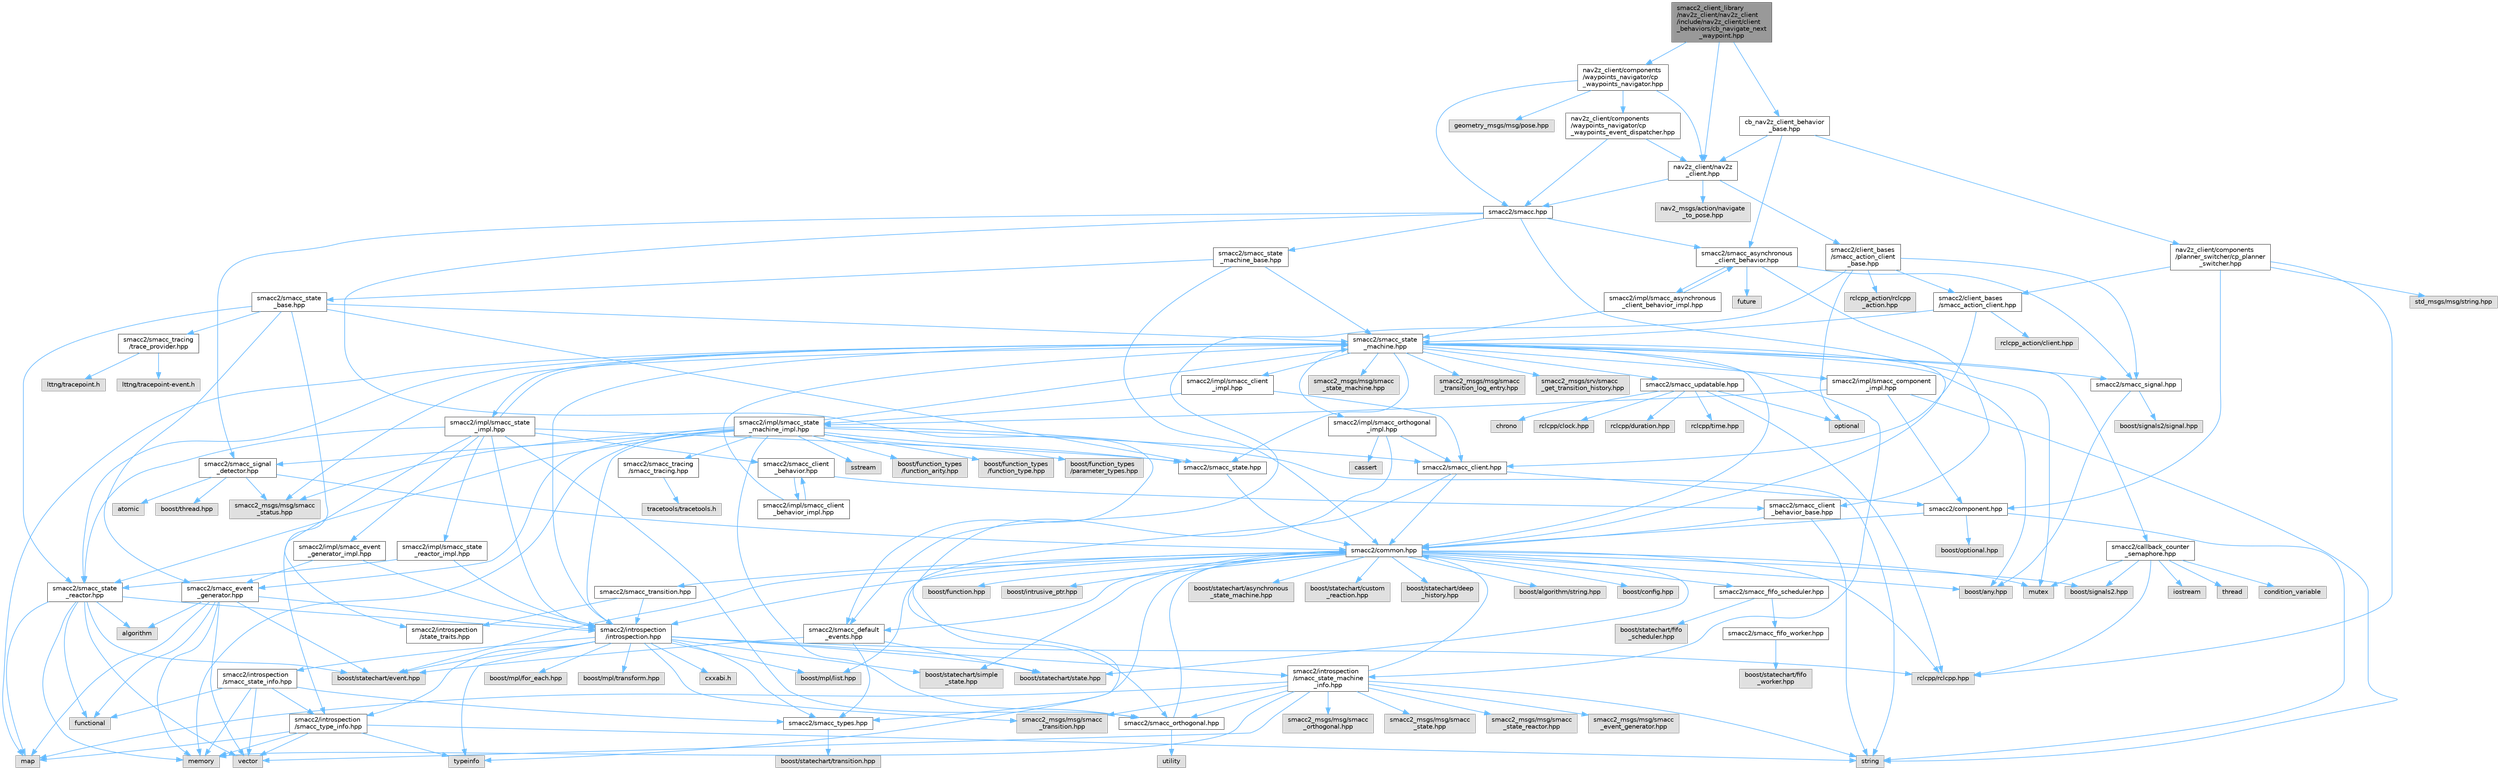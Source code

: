 digraph "smacc2_client_library/nav2z_client/nav2z_client/include/nav2z_client/client_behaviors/cb_navigate_next_waypoint.hpp"
{
 // LATEX_PDF_SIZE
  bgcolor="transparent";
  edge [fontname=Helvetica,fontsize=10,labelfontname=Helvetica,labelfontsize=10];
  node [fontname=Helvetica,fontsize=10,shape=box,height=0.2,width=0.4];
  Node1 [label="smacc2_client_library\l/nav2z_client/nav2z_client\l/include/nav2z_client/client\l_behaviors/cb_navigate_next\l_waypoint.hpp",height=0.2,width=0.4,color="gray40", fillcolor="grey60", style="filled", fontcolor="black",tooltip=" "];
  Node1 -> Node2 [color="steelblue1",style="solid"];
  Node2 [label="nav2z_client/components\l/waypoints_navigator/cp\l_waypoints_navigator.hpp",height=0.2,width=0.4,color="grey40", fillcolor="white", style="filled",URL="$cp__waypoints__navigator_8hpp.html",tooltip=" "];
  Node2 -> Node3 [color="steelblue1",style="solid"];
  Node3 [label="nav2z_client/components\l/waypoints_navigator/cp\l_waypoints_event_dispatcher.hpp",height=0.2,width=0.4,color="grey40", fillcolor="white", style="filled",URL="$cp__waypoints__event__dispatcher_8hpp.html",tooltip=" "];
  Node3 -> Node4 [color="steelblue1",style="solid"];
  Node4 [label="nav2z_client/nav2z\l_client.hpp",height=0.2,width=0.4,color="grey40", fillcolor="white", style="filled",URL="$nav2z__client_8hpp.html",tooltip=" "];
  Node4 -> Node5 [color="steelblue1",style="solid"];
  Node5 [label="smacc2/client_bases\l/smacc_action_client\l_base.hpp",height=0.2,width=0.4,color="grey40", fillcolor="white", style="filled",URL="$smacc__action__client__base_8hpp.html",tooltip=" "];
  Node5 -> Node6 [color="steelblue1",style="solid"];
  Node6 [label="smacc2/client_bases\l/smacc_action_client.hpp",height=0.2,width=0.4,color="grey40", fillcolor="white", style="filled",URL="$smacc__action__client_8hpp.html",tooltip=" "];
  Node6 -> Node7 [color="steelblue1",style="solid"];
  Node7 [label="smacc2/smacc_client.hpp",height=0.2,width=0.4,color="grey40", fillcolor="white", style="filled",URL="$smacc__client_8hpp.html",tooltip=" "];
  Node7 -> Node8 [color="steelblue1",style="solid"];
  Node8 [label="smacc2/common.hpp",height=0.2,width=0.4,color="grey40", fillcolor="white", style="filled",URL="$include_2smacc2_2common_8hpp.html",tooltip=" "];
  Node8 -> Node9 [color="steelblue1",style="solid"];
  Node9 [label="boost/statechart/asynchronous\l_state_machine.hpp",height=0.2,width=0.4,color="grey60", fillcolor="#E0E0E0", style="filled",tooltip=" "];
  Node8 -> Node10 [color="steelblue1",style="solid"];
  Node10 [label="boost/statechart/custom\l_reaction.hpp",height=0.2,width=0.4,color="grey60", fillcolor="#E0E0E0", style="filled",tooltip=" "];
  Node8 -> Node11 [color="steelblue1",style="solid"];
  Node11 [label="boost/statechart/deep\l_history.hpp",height=0.2,width=0.4,color="grey60", fillcolor="#E0E0E0", style="filled",tooltip=" "];
  Node8 -> Node12 [color="steelblue1",style="solid"];
  Node12 [label="boost/statechart/event.hpp",height=0.2,width=0.4,color="grey60", fillcolor="#E0E0E0", style="filled",tooltip=" "];
  Node8 -> Node13 [color="steelblue1",style="solid"];
  Node13 [label="boost/statechart/simple\l_state.hpp",height=0.2,width=0.4,color="grey60", fillcolor="#E0E0E0", style="filled",tooltip=" "];
  Node8 -> Node14 [color="steelblue1",style="solid"];
  Node14 [label="boost/statechart/state.hpp",height=0.2,width=0.4,color="grey60", fillcolor="#E0E0E0", style="filled",tooltip=" "];
  Node8 -> Node15 [color="steelblue1",style="solid"];
  Node15 [label="boost/algorithm/string.hpp",height=0.2,width=0.4,color="grey60", fillcolor="#E0E0E0", style="filled",tooltip=" "];
  Node8 -> Node16 [color="steelblue1",style="solid"];
  Node16 [label="boost/any.hpp",height=0.2,width=0.4,color="grey60", fillcolor="#E0E0E0", style="filled",tooltip=" "];
  Node8 -> Node17 [color="steelblue1",style="solid"];
  Node17 [label="boost/config.hpp",height=0.2,width=0.4,color="grey60", fillcolor="#E0E0E0", style="filled",tooltip=" "];
  Node8 -> Node18 [color="steelblue1",style="solid"];
  Node18 [label="boost/function.hpp",height=0.2,width=0.4,color="grey60", fillcolor="#E0E0E0", style="filled",tooltip=" "];
  Node8 -> Node19 [color="steelblue1",style="solid"];
  Node19 [label="boost/intrusive_ptr.hpp",height=0.2,width=0.4,color="grey60", fillcolor="#E0E0E0", style="filled",tooltip=" "];
  Node8 -> Node20 [color="steelblue1",style="solid"];
  Node20 [label="boost/mpl/list.hpp",height=0.2,width=0.4,color="grey60", fillcolor="#E0E0E0", style="filled",tooltip=" "];
  Node8 -> Node21 [color="steelblue1",style="solid"];
  Node21 [label="boost/signals2.hpp",height=0.2,width=0.4,color="grey60", fillcolor="#E0E0E0", style="filled",tooltip=" "];
  Node8 -> Node22 [color="steelblue1",style="solid"];
  Node22 [label="mutex",height=0.2,width=0.4,color="grey60", fillcolor="#E0E0E0", style="filled",tooltip=" "];
  Node8 -> Node23 [color="steelblue1",style="solid"];
  Node23 [label="rclcpp/rclcpp.hpp",height=0.2,width=0.4,color="grey60", fillcolor="#E0E0E0", style="filled",tooltip=" "];
  Node8 -> Node24 [color="steelblue1",style="solid"];
  Node24 [label="smacc2/introspection\l/introspection.hpp",height=0.2,width=0.4,color="grey40", fillcolor="white", style="filled",URL="$introspection_8hpp.html",tooltip=" "];
  Node24 -> Node12 [color="steelblue1",style="solid"];
  Node24 -> Node13 [color="steelblue1",style="solid"];
  Node24 -> Node14 [color="steelblue1",style="solid"];
  Node24 -> Node25 [color="steelblue1",style="solid"];
  Node25 [label="boost/mpl/for_each.hpp",height=0.2,width=0.4,color="grey60", fillcolor="#E0E0E0", style="filled",tooltip=" "];
  Node24 -> Node20 [color="steelblue1",style="solid"];
  Node24 -> Node26 [color="steelblue1",style="solid"];
  Node26 [label="boost/mpl/transform.hpp",height=0.2,width=0.4,color="grey60", fillcolor="#E0E0E0", style="filled",tooltip=" "];
  Node24 -> Node23 [color="steelblue1",style="solid"];
  Node24 -> Node27 [color="steelblue1",style="solid"];
  Node27 [label="typeinfo",height=0.2,width=0.4,color="grey60", fillcolor="#E0E0E0", style="filled",tooltip=" "];
  Node24 -> Node28 [color="steelblue1",style="solid"];
  Node28 [label="smacc2/introspection\l/smacc_state_info.hpp",height=0.2,width=0.4,color="grey40", fillcolor="white", style="filled",URL="$smacc__state__info_8hpp.html",tooltip=" "];
  Node28 -> Node29 [color="steelblue1",style="solid"];
  Node29 [label="functional",height=0.2,width=0.4,color="grey60", fillcolor="#E0E0E0", style="filled",tooltip=" "];
  Node28 -> Node30 [color="steelblue1",style="solid"];
  Node30 [label="memory",height=0.2,width=0.4,color="grey60", fillcolor="#E0E0E0", style="filled",tooltip=" "];
  Node28 -> Node31 [color="steelblue1",style="solid"];
  Node31 [label="smacc2/introspection\l/smacc_type_info.hpp",height=0.2,width=0.4,color="grey40", fillcolor="white", style="filled",URL="$smacc__type__info_8hpp.html",tooltip=" "];
  Node31 -> Node32 [color="steelblue1",style="solid"];
  Node32 [label="map",height=0.2,width=0.4,color="grey60", fillcolor="#E0E0E0", style="filled",tooltip=" "];
  Node31 -> Node30 [color="steelblue1",style="solid"];
  Node31 -> Node33 [color="steelblue1",style="solid"];
  Node33 [label="string",height=0.2,width=0.4,color="grey60", fillcolor="#E0E0E0", style="filled",tooltip=" "];
  Node31 -> Node27 [color="steelblue1",style="solid"];
  Node31 -> Node34 [color="steelblue1",style="solid"];
  Node34 [label="vector",height=0.2,width=0.4,color="grey60", fillcolor="#E0E0E0", style="filled",tooltip=" "];
  Node28 -> Node35 [color="steelblue1",style="solid"];
  Node35 [label="smacc2/smacc_types.hpp",height=0.2,width=0.4,color="grey40", fillcolor="white", style="filled",URL="$smacc__types_8hpp.html",tooltip=" "];
  Node35 -> Node36 [color="steelblue1",style="solid"];
  Node36 [label="boost/statechart/transition.hpp",height=0.2,width=0.4,color="grey60", fillcolor="#E0E0E0", style="filled",tooltip=" "];
  Node28 -> Node34 [color="steelblue1",style="solid"];
  Node24 -> Node31 [color="steelblue1",style="solid"];
  Node24 -> Node35 [color="steelblue1",style="solid"];
  Node24 -> Node37 [color="steelblue1",style="solid"];
  Node37 [label="cxxabi.h",height=0.2,width=0.4,color="grey60", fillcolor="#E0E0E0", style="filled",tooltip=" "];
  Node24 -> Node38 [color="steelblue1",style="solid"];
  Node38 [label="smacc2_msgs/msg/smacc\l_transition.hpp",height=0.2,width=0.4,color="grey60", fillcolor="#E0E0E0", style="filled",tooltip=" "];
  Node24 -> Node39 [color="steelblue1",style="solid"];
  Node39 [label="smacc2/introspection\l/smacc_state_machine\l_info.hpp",height=0.2,width=0.4,color="grey40", fillcolor="white", style="filled",URL="$smacc__state__machine__info_8hpp.html",tooltip=" "];
  Node39 -> Node32 [color="steelblue1",style="solid"];
  Node39 -> Node30 [color="steelblue1",style="solid"];
  Node39 -> Node33 [color="steelblue1",style="solid"];
  Node39 -> Node34 [color="steelblue1",style="solid"];
  Node39 -> Node8 [color="steelblue1",style="solid"];
  Node39 -> Node40 [color="steelblue1",style="solid"];
  Node40 [label="smacc2/smacc_orthogonal.hpp",height=0.2,width=0.4,color="grey40", fillcolor="white", style="filled",URL="$smacc__orthogonal_8hpp.html",tooltip=" "];
  Node40 -> Node8 [color="steelblue1",style="solid"];
  Node40 -> Node41 [color="steelblue1",style="solid"];
  Node41 [label="utility",height=0.2,width=0.4,color="grey60", fillcolor="#E0E0E0", style="filled",tooltip=" "];
  Node39 -> Node42 [color="steelblue1",style="solid"];
  Node42 [label="smacc2_msgs/msg/smacc\l_event_generator.hpp",height=0.2,width=0.4,color="grey60", fillcolor="#E0E0E0", style="filled",tooltip=" "];
  Node39 -> Node43 [color="steelblue1",style="solid"];
  Node43 [label="smacc2_msgs/msg/smacc\l_orthogonal.hpp",height=0.2,width=0.4,color="grey60", fillcolor="#E0E0E0", style="filled",tooltip=" "];
  Node39 -> Node44 [color="steelblue1",style="solid"];
  Node44 [label="smacc2_msgs/msg/smacc\l_state.hpp",height=0.2,width=0.4,color="grey60", fillcolor="#E0E0E0", style="filled",tooltip=" "];
  Node39 -> Node45 [color="steelblue1",style="solid"];
  Node45 [label="smacc2_msgs/msg/smacc\l_state_reactor.hpp",height=0.2,width=0.4,color="grey60", fillcolor="#E0E0E0", style="filled",tooltip=" "];
  Node39 -> Node38 [color="steelblue1",style="solid"];
  Node8 -> Node46 [color="steelblue1",style="solid"];
  Node46 [label="smacc2/smacc_fifo_scheduler.hpp",height=0.2,width=0.4,color="grey40", fillcolor="white", style="filled",URL="$smacc__fifo__scheduler_8hpp.html",tooltip=" "];
  Node46 -> Node47 [color="steelblue1",style="solid"];
  Node47 [label="boost/statechart/fifo\l_scheduler.hpp",height=0.2,width=0.4,color="grey60", fillcolor="#E0E0E0", style="filled",tooltip=" "];
  Node46 -> Node48 [color="steelblue1",style="solid"];
  Node48 [label="smacc2/smacc_fifo_worker.hpp",height=0.2,width=0.4,color="grey40", fillcolor="white", style="filled",URL="$smacc__fifo__worker_8hpp.html",tooltip=" "];
  Node48 -> Node49 [color="steelblue1",style="solid"];
  Node49 [label="boost/statechart/fifo\l_worker.hpp",height=0.2,width=0.4,color="grey60", fillcolor="#E0E0E0", style="filled",tooltip=" "];
  Node8 -> Node35 [color="steelblue1",style="solid"];
  Node8 -> Node50 [color="steelblue1",style="solid"];
  Node50 [label="smacc2/smacc_default\l_events.hpp",height=0.2,width=0.4,color="grey40", fillcolor="white", style="filled",URL="$smacc__default__events_8hpp.html",tooltip=" "];
  Node50 -> Node35 [color="steelblue1",style="solid"];
  Node50 -> Node12 [color="steelblue1",style="solid"];
  Node50 -> Node14 [color="steelblue1",style="solid"];
  Node8 -> Node51 [color="steelblue1",style="solid"];
  Node51 [label="smacc2/smacc_transition.hpp",height=0.2,width=0.4,color="grey40", fillcolor="white", style="filled",URL="$smacc__transition_8hpp.html",tooltip=" "];
  Node51 -> Node24 [color="steelblue1",style="solid"];
  Node51 -> Node52 [color="steelblue1",style="solid"];
  Node52 [label="smacc2/introspection\l/state_traits.hpp",height=0.2,width=0.4,color="grey40", fillcolor="white", style="filled",URL="$state__traits_8hpp.html",tooltip=" "];
  Node7 -> Node53 [color="steelblue1",style="solid"];
  Node53 [label="smacc2/component.hpp",height=0.2,width=0.4,color="grey40", fillcolor="white", style="filled",URL="$component_8hpp.html",tooltip=" "];
  Node53 -> Node33 [color="steelblue1",style="solid"];
  Node53 -> Node54 [color="steelblue1",style="solid"];
  Node54 [label="boost/optional.hpp",height=0.2,width=0.4,color="grey60", fillcolor="#E0E0E0", style="filled",tooltip=" "];
  Node53 -> Node8 [color="steelblue1",style="solid"];
  Node7 -> Node27 [color="steelblue1",style="solid"];
  Node6 -> Node55 [color="steelblue1",style="solid"];
  Node55 [label="smacc2/smacc_state\l_machine.hpp",height=0.2,width=0.4,color="grey40", fillcolor="white", style="filled",URL="$smacc__state__machine_8hpp.html",tooltip=" "];
  Node55 -> Node16 [color="steelblue1",style="solid"];
  Node55 -> Node32 [color="steelblue1",style="solid"];
  Node55 -> Node22 [color="steelblue1",style="solid"];
  Node55 -> Node8 [color="steelblue1",style="solid"];
  Node55 -> Node24 [color="steelblue1",style="solid"];
  Node55 -> Node39 [color="steelblue1",style="solid"];
  Node55 -> Node56 [color="steelblue1",style="solid"];
  Node56 [label="smacc2/smacc_signal.hpp",height=0.2,width=0.4,color="grey40", fillcolor="white", style="filled",URL="$smacc__signal_8hpp.html",tooltip=" "];
  Node56 -> Node16 [color="steelblue1",style="solid"];
  Node56 -> Node57 [color="steelblue1",style="solid"];
  Node57 [label="boost/signals2/signal.hpp",height=0.2,width=0.4,color="grey60", fillcolor="#E0E0E0", style="filled",tooltip=" "];
  Node55 -> Node58 [color="steelblue1",style="solid"];
  Node58 [label="smacc2/smacc_updatable.hpp",height=0.2,width=0.4,color="grey40", fillcolor="white", style="filled",URL="$smacc__updatable_8hpp.html",tooltip=" "];
  Node58 -> Node59 [color="steelblue1",style="solid"];
  Node59 [label="chrono",height=0.2,width=0.4,color="grey60", fillcolor="#E0E0E0", style="filled",tooltip=" "];
  Node58 -> Node60 [color="steelblue1",style="solid"];
  Node60 [label="optional",height=0.2,width=0.4,color="grey60", fillcolor="#E0E0E0", style="filled",tooltip=" "];
  Node58 -> Node61 [color="steelblue1",style="solid"];
  Node61 [label="rclcpp/clock.hpp",height=0.2,width=0.4,color="grey60", fillcolor="#E0E0E0", style="filled",tooltip=" "];
  Node58 -> Node62 [color="steelblue1",style="solid"];
  Node62 [label="rclcpp/duration.hpp",height=0.2,width=0.4,color="grey60", fillcolor="#E0E0E0", style="filled",tooltip=" "];
  Node58 -> Node23 [color="steelblue1",style="solid"];
  Node58 -> Node63 [color="steelblue1",style="solid"];
  Node63 [label="rclcpp/time.hpp",height=0.2,width=0.4,color="grey60", fillcolor="#E0E0E0", style="filled",tooltip=" "];
  Node55 -> Node64 [color="steelblue1",style="solid"];
  Node64 [label="smacc2_msgs/msg/smacc\l_state_machine.hpp",height=0.2,width=0.4,color="grey60", fillcolor="#E0E0E0", style="filled",tooltip=" "];
  Node55 -> Node65 [color="steelblue1",style="solid"];
  Node65 [label="smacc2_msgs/msg/smacc\l_status.hpp",height=0.2,width=0.4,color="grey60", fillcolor="#E0E0E0", style="filled",tooltip=" "];
  Node55 -> Node66 [color="steelblue1",style="solid"];
  Node66 [label="smacc2_msgs/msg/smacc\l_transition_log_entry.hpp",height=0.2,width=0.4,color="grey60", fillcolor="#E0E0E0", style="filled",tooltip=" "];
  Node55 -> Node67 [color="steelblue1",style="solid"];
  Node67 [label="smacc2_msgs/srv/smacc\l_get_transition_history.hpp",height=0.2,width=0.4,color="grey60", fillcolor="#E0E0E0", style="filled",tooltip=" "];
  Node55 -> Node68 [color="steelblue1",style="solid"];
  Node68 [label="smacc2/callback_counter\l_semaphore.hpp",height=0.2,width=0.4,color="grey40", fillcolor="white", style="filled",URL="$callback__counter__semaphore_8hpp.html",tooltip=" "];
  Node68 -> Node21 [color="steelblue1",style="solid"];
  Node68 -> Node69 [color="steelblue1",style="solid"];
  Node69 [label="condition_variable",height=0.2,width=0.4,color="grey60", fillcolor="#E0E0E0", style="filled",tooltip=" "];
  Node68 -> Node70 [color="steelblue1",style="solid"];
  Node70 [label="iostream",height=0.2,width=0.4,color="grey60", fillcolor="#E0E0E0", style="filled",tooltip=" "];
  Node68 -> Node22 [color="steelblue1",style="solid"];
  Node68 -> Node23 [color="steelblue1",style="solid"];
  Node68 -> Node71 [color="steelblue1",style="solid"];
  Node71 [label="thread",height=0.2,width=0.4,color="grey60", fillcolor="#E0E0E0", style="filled",tooltip=" "];
  Node55 -> Node72 [color="steelblue1",style="solid"];
  Node72 [label="smacc2/smacc_state.hpp",height=0.2,width=0.4,color="grey40", fillcolor="white", style="filled",URL="$smacc__state_8hpp.html",tooltip=" "];
  Node72 -> Node8 [color="steelblue1",style="solid"];
  Node55 -> Node73 [color="steelblue1",style="solid"];
  Node73 [label="smacc2/smacc_state\l_reactor.hpp",height=0.2,width=0.4,color="grey40", fillcolor="white", style="filled",URL="$smacc__state__reactor_8hpp.html",tooltip=" "];
  Node73 -> Node74 [color="steelblue1",style="solid"];
  Node74 [label="algorithm",height=0.2,width=0.4,color="grey60", fillcolor="#E0E0E0", style="filled",tooltip=" "];
  Node73 -> Node12 [color="steelblue1",style="solid"];
  Node73 -> Node29 [color="steelblue1",style="solid"];
  Node73 -> Node32 [color="steelblue1",style="solid"];
  Node73 -> Node30 [color="steelblue1",style="solid"];
  Node73 -> Node24 [color="steelblue1",style="solid"];
  Node73 -> Node34 [color="steelblue1",style="solid"];
  Node55 -> Node75 [color="steelblue1",style="solid"];
  Node75 [label="smacc2/impl/smacc_client\l_impl.hpp",height=0.2,width=0.4,color="grey40", fillcolor="white", style="filled",URL="$smacc__client__impl_8hpp.html",tooltip=" "];
  Node75 -> Node76 [color="steelblue1",style="solid"];
  Node76 [label="smacc2/impl/smacc_state\l_machine_impl.hpp",height=0.2,width=0.4,color="grey40", fillcolor="white", style="filled",URL="$smacc__state__machine__impl_8hpp.html",tooltip=" "];
  Node76 -> Node30 [color="steelblue1",style="solid"];
  Node76 -> Node77 [color="steelblue1",style="solid"];
  Node77 [label="sstream",height=0.2,width=0.4,color="grey60", fillcolor="#E0E0E0", style="filled",tooltip=" "];
  Node76 -> Node33 [color="steelblue1",style="solid"];
  Node76 -> Node24 [color="steelblue1",style="solid"];
  Node76 -> Node7 [color="steelblue1",style="solid"];
  Node76 -> Node78 [color="steelblue1",style="solid"];
  Node78 [label="smacc2/smacc_event\l_generator.hpp",height=0.2,width=0.4,color="grey40", fillcolor="white", style="filled",URL="$smacc__event__generator_8hpp.html",tooltip=" "];
  Node78 -> Node74 [color="steelblue1",style="solid"];
  Node78 -> Node12 [color="steelblue1",style="solid"];
  Node78 -> Node29 [color="steelblue1",style="solid"];
  Node78 -> Node32 [color="steelblue1",style="solid"];
  Node78 -> Node30 [color="steelblue1",style="solid"];
  Node78 -> Node24 [color="steelblue1",style="solid"];
  Node78 -> Node34 [color="steelblue1",style="solid"];
  Node76 -> Node40 [color="steelblue1",style="solid"];
  Node76 -> Node79 [color="steelblue1",style="solid"];
  Node79 [label="smacc2/smacc_signal\l_detector.hpp",height=0.2,width=0.4,color="grey40", fillcolor="white", style="filled",URL="$smacc__signal__detector_8hpp.html",tooltip=" "];
  Node79 -> Node80 [color="steelblue1",style="solid"];
  Node80 [label="atomic",height=0.2,width=0.4,color="grey60", fillcolor="#E0E0E0", style="filled",tooltip=" "];
  Node79 -> Node81 [color="steelblue1",style="solid"];
  Node81 [label="boost/thread.hpp",height=0.2,width=0.4,color="grey60", fillcolor="#E0E0E0", style="filled",tooltip=" "];
  Node79 -> Node8 [color="steelblue1",style="solid"];
  Node79 -> Node65 [color="steelblue1",style="solid"];
  Node76 -> Node72 [color="steelblue1",style="solid"];
  Node76 -> Node55 [color="steelblue1",style="solid"];
  Node76 -> Node73 [color="steelblue1",style="solid"];
  Node76 -> Node82 [color="steelblue1",style="solid"];
  Node82 [label="boost/function_types\l/function_arity.hpp",height=0.2,width=0.4,color="grey60", fillcolor="#E0E0E0", style="filled",tooltip=" "];
  Node76 -> Node83 [color="steelblue1",style="solid"];
  Node83 [label="boost/function_types\l/function_type.hpp",height=0.2,width=0.4,color="grey60", fillcolor="#E0E0E0", style="filled",tooltip=" "];
  Node76 -> Node84 [color="steelblue1",style="solid"];
  Node84 [label="boost/function_types\l/parameter_types.hpp",height=0.2,width=0.4,color="grey60", fillcolor="#E0E0E0", style="filled",tooltip=" "];
  Node76 -> Node85 [color="steelblue1",style="solid"];
  Node85 [label="smacc2/smacc_tracing\l/smacc_tracing.hpp",height=0.2,width=0.4,color="grey40", fillcolor="white", style="filled",URL="$smacc__tracing_8hpp.html",tooltip=" "];
  Node85 -> Node86 [color="steelblue1",style="solid"];
  Node86 [label="tracetools/tracetools.h",height=0.2,width=0.4,color="grey60", fillcolor="#E0E0E0", style="filled",tooltip=" "];
  Node76 -> Node65 [color="steelblue1",style="solid"];
  Node75 -> Node7 [color="steelblue1",style="solid"];
  Node55 -> Node87 [color="steelblue1",style="solid"];
  Node87 [label="smacc2/impl/smacc_component\l_impl.hpp",height=0.2,width=0.4,color="grey40", fillcolor="white", style="filled",URL="$smacc__component__impl_8hpp.html",tooltip=" "];
  Node87 -> Node33 [color="steelblue1",style="solid"];
  Node87 -> Node53 [color="steelblue1",style="solid"];
  Node87 -> Node76 [color="steelblue1",style="solid"];
  Node55 -> Node88 [color="steelblue1",style="solid"];
  Node88 [label="smacc2/impl/smacc_orthogonal\l_impl.hpp",height=0.2,width=0.4,color="grey40", fillcolor="white", style="filled",URL="$smacc__orthogonal__impl_8hpp.html",tooltip=" "];
  Node88 -> Node89 [color="steelblue1",style="solid"];
  Node89 [label="cassert",height=0.2,width=0.4,color="grey60", fillcolor="#E0E0E0", style="filled",tooltip=" "];
  Node88 -> Node7 [color="steelblue1",style="solid"];
  Node88 -> Node40 [color="steelblue1",style="solid"];
  Node55 -> Node90 [color="steelblue1",style="solid"];
  Node90 [label="smacc2/impl/smacc_state\l_impl.hpp",height=0.2,width=0.4,color="grey40", fillcolor="white", style="filled",URL="$smacc__state__impl_8hpp.html",tooltip=" "];
  Node90 -> Node24 [color="steelblue1",style="solid"];
  Node90 -> Node91 [color="steelblue1",style="solid"];
  Node91 [label="smacc2/smacc_client\l_behavior.hpp",height=0.2,width=0.4,color="grey40", fillcolor="white", style="filled",URL="$smacc__client__behavior_8hpp.html",tooltip=" "];
  Node91 -> Node92 [color="steelblue1",style="solid"];
  Node92 [label="smacc2/smacc_client\l_behavior_base.hpp",height=0.2,width=0.4,color="grey40", fillcolor="white", style="filled",URL="$smacc__client__behavior__base_8hpp.html",tooltip=" "];
  Node92 -> Node33 [color="steelblue1",style="solid"];
  Node92 -> Node8 [color="steelblue1",style="solid"];
  Node91 -> Node93 [color="steelblue1",style="solid"];
  Node93 [label="smacc2/impl/smacc_client\l_behavior_impl.hpp",height=0.2,width=0.4,color="grey40", fillcolor="white", style="filled",URL="$smacc__client__behavior__impl_8hpp.html",tooltip=" "];
  Node93 -> Node91 [color="steelblue1",style="solid"];
  Node93 -> Node55 [color="steelblue1",style="solid"];
  Node90 -> Node40 [color="steelblue1",style="solid"];
  Node90 -> Node72 [color="steelblue1",style="solid"];
  Node90 -> Node73 [color="steelblue1",style="solid"];
  Node90 -> Node31 [color="steelblue1",style="solid"];
  Node90 -> Node55 [color="steelblue1",style="solid"];
  Node90 -> Node94 [color="steelblue1",style="solid"];
  Node94 [label="smacc2/impl/smacc_event\l_generator_impl.hpp",height=0.2,width=0.4,color="grey40", fillcolor="white", style="filled",URL="$smacc__event__generator__impl_8hpp.html",tooltip=" "];
  Node94 -> Node24 [color="steelblue1",style="solid"];
  Node94 -> Node78 [color="steelblue1",style="solid"];
  Node90 -> Node95 [color="steelblue1",style="solid"];
  Node95 [label="smacc2/impl/smacc_state\l_reactor_impl.hpp",height=0.2,width=0.4,color="grey40", fillcolor="white", style="filled",URL="$smacc__state__reactor__impl_8hpp.html",tooltip=" "];
  Node95 -> Node24 [color="steelblue1",style="solid"];
  Node95 -> Node73 [color="steelblue1",style="solid"];
  Node6 -> Node96 [color="steelblue1",style="solid"];
  Node96 [label="rclcpp_action/client.hpp",height=0.2,width=0.4,color="grey60", fillcolor="#E0E0E0", style="filled",tooltip=" "];
  Node5 -> Node50 [color="steelblue1",style="solid"];
  Node5 -> Node56 [color="steelblue1",style="solid"];
  Node5 -> Node60 [color="steelblue1",style="solid"];
  Node5 -> Node97 [color="steelblue1",style="solid"];
  Node97 [label="rclcpp_action/rclcpp\l_action.hpp",height=0.2,width=0.4,color="grey60", fillcolor="#E0E0E0", style="filled",tooltip=" "];
  Node4 -> Node98 [color="steelblue1",style="solid"];
  Node98 [label="smacc2/smacc.hpp",height=0.2,width=0.4,color="grey40", fillcolor="white", style="filled",URL="$smacc_8hpp.html",tooltip=" "];
  Node98 -> Node8 [color="steelblue1",style="solid"];
  Node98 -> Node99 [color="steelblue1",style="solid"];
  Node99 [label="smacc2/smacc_asynchronous\l_client_behavior.hpp",height=0.2,width=0.4,color="grey40", fillcolor="white", style="filled",URL="$smacc__asynchronous__client__behavior_8hpp.html",tooltip=" "];
  Node99 -> Node100 [color="steelblue1",style="solid"];
  Node100 [label="future",height=0.2,width=0.4,color="grey60", fillcolor="#E0E0E0", style="filled",tooltip=" "];
  Node99 -> Node92 [color="steelblue1",style="solid"];
  Node99 -> Node56 [color="steelblue1",style="solid"];
  Node99 -> Node101 [color="steelblue1",style="solid"];
  Node101 [label="smacc2/impl/smacc_asynchronous\l_client_behavior_impl.hpp",height=0.2,width=0.4,color="grey40", fillcolor="white", style="filled",URL="$smacc__asynchronous__client__behavior__impl_8hpp.html",tooltip=" "];
  Node101 -> Node99 [color="steelblue1",style="solid"];
  Node101 -> Node55 [color="steelblue1",style="solid"];
  Node98 -> Node50 [color="steelblue1",style="solid"];
  Node98 -> Node79 [color="steelblue1",style="solid"];
  Node98 -> Node102 [color="steelblue1",style="solid"];
  Node102 [label="smacc2/smacc_state\l_machine_base.hpp",height=0.2,width=0.4,color="grey40", fillcolor="white", style="filled",URL="$smacc__state__machine__base_8hpp.html",tooltip=" "];
  Node102 -> Node8 [color="steelblue1",style="solid"];
  Node102 -> Node103 [color="steelblue1",style="solid"];
  Node103 [label="smacc2/smacc_state\l_base.hpp",height=0.2,width=0.4,color="grey40", fillcolor="white", style="filled",URL="$smacc__state__base_8hpp.html",tooltip=" "];
  Node103 -> Node52 [color="steelblue1",style="solid"];
  Node103 -> Node78 [color="steelblue1",style="solid"];
  Node103 -> Node72 [color="steelblue1",style="solid"];
  Node103 -> Node55 [color="steelblue1",style="solid"];
  Node103 -> Node73 [color="steelblue1",style="solid"];
  Node103 -> Node104 [color="steelblue1",style="solid"];
  Node104 [label="smacc2/smacc_tracing\l/trace_provider.hpp",height=0.2,width=0.4,color="grey40", fillcolor="white", style="filled",URL="$trace__provider_8hpp.html",tooltip=" "];
  Node104 -> Node105 [color="steelblue1",style="solid"];
  Node105 [label="lttng/tracepoint.h",height=0.2,width=0.4,color="grey60", fillcolor="#E0E0E0", style="filled",tooltip=" "];
  Node104 -> Node106 [color="steelblue1",style="solid"];
  Node106 [label="lttng/tracepoint-event.h",height=0.2,width=0.4,color="grey60", fillcolor="#E0E0E0", style="filled",tooltip=" "];
  Node102 -> Node55 [color="steelblue1",style="solid"];
  Node4 -> Node107 [color="steelblue1",style="solid"];
  Node107 [label="nav2_msgs/action/navigate\l_to_pose.hpp",height=0.2,width=0.4,color="grey60", fillcolor="#E0E0E0", style="filled",tooltip=" "];
  Node3 -> Node98 [color="steelblue1",style="solid"];
  Node2 -> Node4 [color="steelblue1",style="solid"];
  Node2 -> Node98 [color="steelblue1",style="solid"];
  Node2 -> Node108 [color="steelblue1",style="solid"];
  Node108 [label="geometry_msgs/msg/pose.hpp",height=0.2,width=0.4,color="grey60", fillcolor="#E0E0E0", style="filled",tooltip=" "];
  Node1 -> Node4 [color="steelblue1",style="solid"];
  Node1 -> Node109 [color="steelblue1",style="solid"];
  Node109 [label="cb_nav2z_client_behavior\l_base.hpp",height=0.2,width=0.4,color="grey40", fillcolor="white", style="filled",URL="$cb__nav2z__client__behavior__base_8hpp.html",tooltip=" "];
  Node109 -> Node110 [color="steelblue1",style="solid"];
  Node110 [label="nav2z_client/components\l/planner_switcher/cp_planner\l_switcher.hpp",height=0.2,width=0.4,color="grey40", fillcolor="white", style="filled",URL="$cp__planner__switcher_8hpp.html",tooltip=" "];
  Node110 -> Node23 [color="steelblue1",style="solid"];
  Node110 -> Node6 [color="steelblue1",style="solid"];
  Node110 -> Node53 [color="steelblue1",style="solid"];
  Node110 -> Node111 [color="steelblue1",style="solid"];
  Node111 [label="std_msgs/msg/string.hpp",height=0.2,width=0.4,color="grey60", fillcolor="#E0E0E0", style="filled",tooltip=" "];
  Node109 -> Node4 [color="steelblue1",style="solid"];
  Node109 -> Node99 [color="steelblue1",style="solid"];
}
